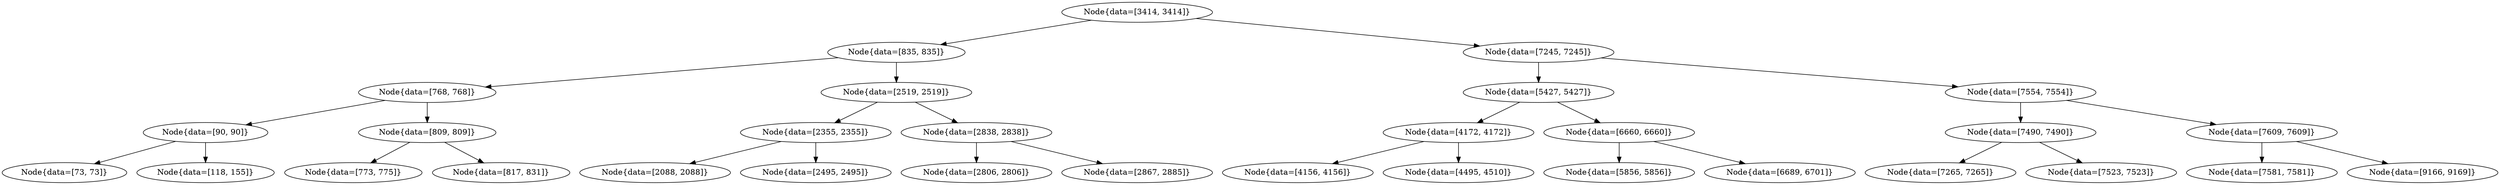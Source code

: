 digraph G{
894086915 [label="Node{data=[3414, 3414]}"]
894086915 -> 1675828105
1675828105 [label="Node{data=[835, 835]}"]
1675828105 -> 1108614233
1108614233 [label="Node{data=[768, 768]}"]
1108614233 -> 1233472915
1233472915 [label="Node{data=[90, 90]}"]
1233472915 -> 702009623
702009623 [label="Node{data=[73, 73]}"]
1233472915 -> 1377020151
1377020151 [label="Node{data=[118, 155]}"]
1108614233 -> 805797944
805797944 [label="Node{data=[809, 809]}"]
805797944 -> 1393404542
1393404542 [label="Node{data=[773, 775]}"]
805797944 -> 1145411169
1145411169 [label="Node{data=[817, 831]}"]
1675828105 -> 199154190
199154190 [label="Node{data=[2519, 2519]}"]
199154190 -> 122981645
122981645 [label="Node{data=[2355, 2355]}"]
122981645 -> 959744451
959744451 [label="Node{data=[2088, 2088]}"]
122981645 -> 1370154522
1370154522 [label="Node{data=[2495, 2495]}"]
199154190 -> 752437387
752437387 [label="Node{data=[2838, 2838]}"]
752437387 -> 256283896
256283896 [label="Node{data=[2806, 2806]}"]
752437387 -> 312569410
312569410 [label="Node{data=[2867, 2885]}"]
894086915 -> 339591226
339591226 [label="Node{data=[7245, 7245]}"]
339591226 -> 1917210406
1917210406 [label="Node{data=[5427, 5427]}"]
1917210406 -> 1226630338
1226630338 [label="Node{data=[4172, 4172]}"]
1226630338 -> 1356218589
1356218589 [label="Node{data=[4156, 4156]}"]
1226630338 -> 705717997
705717997 [label="Node{data=[4495, 4510]}"]
1917210406 -> 1794061302
1794061302 [label="Node{data=[6660, 6660]}"]
1794061302 -> 1148973213
1148973213 [label="Node{data=[5856, 5856]}"]
1794061302 -> 642355303
642355303 [label="Node{data=[6689, 6701]}"]
339591226 -> 256359757
256359757 [label="Node{data=[7554, 7554]}"]
256359757 -> 472141776
472141776 [label="Node{data=[7490, 7490]}"]
472141776 -> 130067409
130067409 [label="Node{data=[7265, 7265]}"]
472141776 -> 1835059686
1835059686 [label="Node{data=[7523, 7523]}"]
256359757 -> 1610595538
1610595538 [label="Node{data=[7609, 7609]}"]
1610595538 -> 1637556786
1637556786 [label="Node{data=[7581, 7581]}"]
1610595538 -> 1661441011
1661441011 [label="Node{data=[9166, 9169]}"]
}